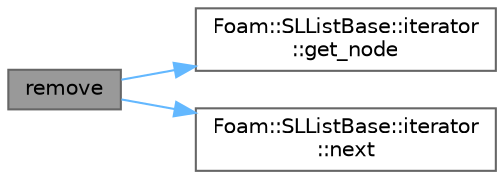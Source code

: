 digraph "remove"
{
 // LATEX_PDF_SIZE
  bgcolor="transparent";
  edge [fontname=Helvetica,fontsize=10,labelfontname=Helvetica,labelfontsize=10];
  node [fontname=Helvetica,fontsize=10,shape=box,height=0.2,width=0.4];
  rankdir="LR";
  Node1 [id="Node000001",label="remove",height=0.2,width=0.4,color="gray40", fillcolor="grey60", style="filled", fontcolor="black",tooltip=" "];
  Node1 -> Node2 [id="edge1_Node000001_Node000002",color="steelblue1",style="solid",tooltip=" "];
  Node2 [id="Node000002",label="Foam::SLListBase::iterator\l::get_node",height=0.2,width=0.4,color="grey40", fillcolor="white", style="filled",URL="$classFoam_1_1SLListBase_1_1iterator.html#ad57f2f553c8458f31769f2d2cd172bed",tooltip=" "];
  Node1 -> Node3 [id="edge2_Node000001_Node000003",color="steelblue1",style="solid",tooltip=" "];
  Node3 [id="Node000003",label="Foam::SLListBase::iterator\l::next",height=0.2,width=0.4,color="grey40", fillcolor="white", style="filled",URL="$classFoam_1_1SLListBase_1_1iterator.html#a041249f802c5bf4c2deae666610e03c4",tooltip=" "];
}
